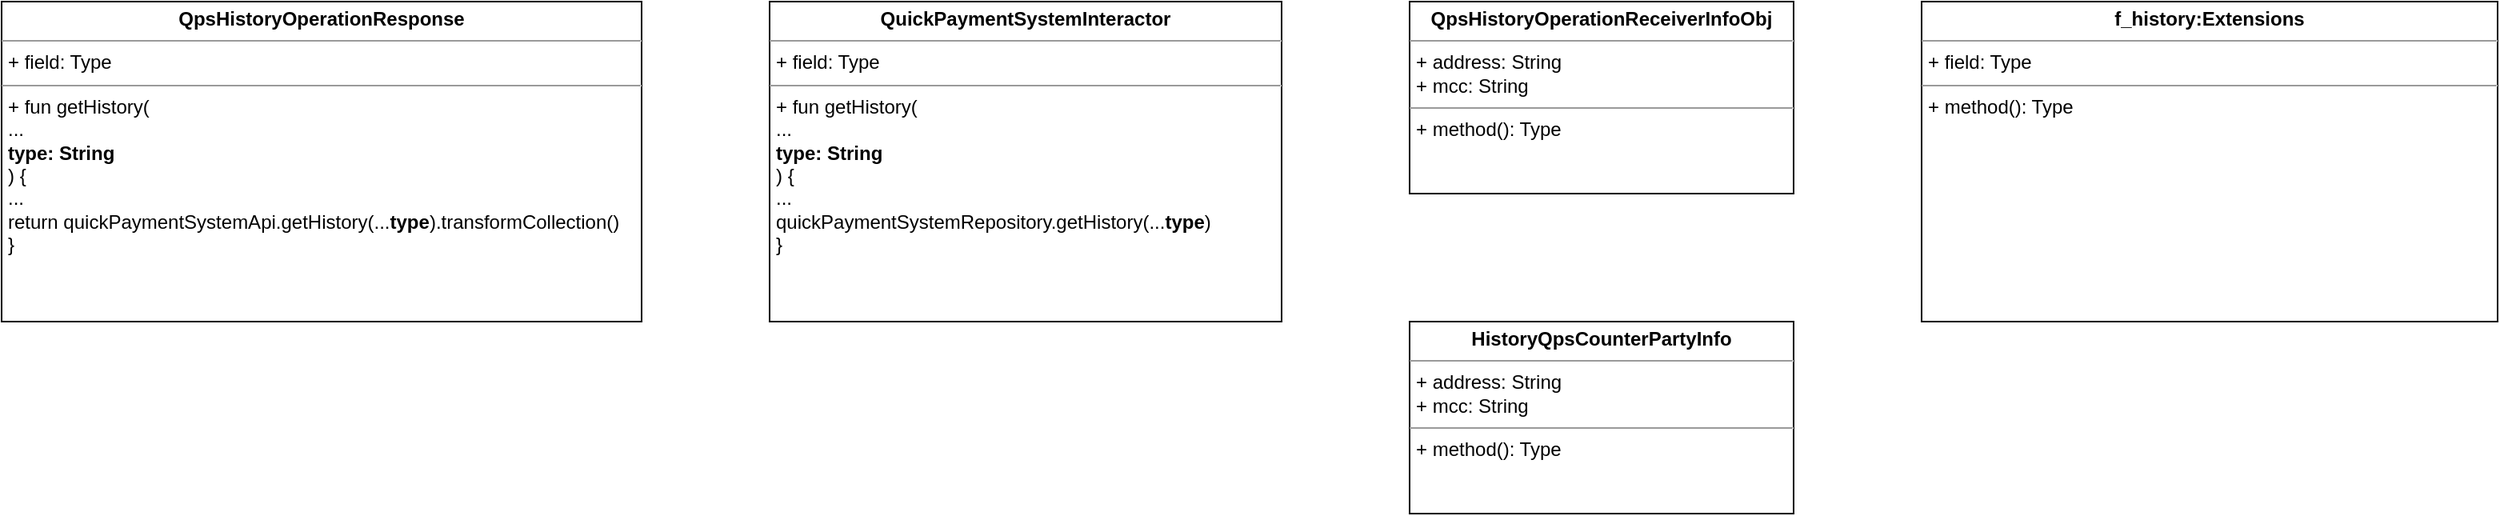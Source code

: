 <mxfile version="16.2.6" type="github">
  <diagram id="GAHAo4grmHkLb-Jh6NlL" name="Page-1">
    <mxGraphModel dx="1185" dy="608" grid="1" gridSize="10" guides="1" tooltips="1" connect="1" arrows="1" fold="1" page="1" pageScale="1" pageWidth="850" pageHeight="1100" math="0" shadow="0">
      <root>
        <mxCell id="0" />
        <mxCell id="1" parent="0" />
        <mxCell id="aZ0t3fHpENvqRnif-zxp-1" value="&lt;p style=&quot;margin: 0px ; margin-top: 4px ; text-align: center&quot;&gt;&lt;b&gt;QpsHistoryOperationResponse&lt;/b&gt;&lt;/p&gt;&lt;hr size=&quot;1&quot;&gt;&lt;p style=&quot;margin: 0px ; margin-left: 4px&quot;&gt;+ field: Type&lt;/p&gt;&lt;hr size=&quot;1&quot;&gt;&lt;p style=&quot;margin: 0px ; margin-left: 4px&quot;&gt;+ fun getHistory(&lt;/p&gt;&lt;p style=&quot;margin: 0px ; margin-left: 4px&quot;&gt;...&lt;/p&gt;&lt;p style=&quot;margin: 0px ; margin-left: 4px&quot;&gt;&lt;b&gt;type: String&lt;/b&gt;&lt;br&gt;&lt;/p&gt;&lt;p style=&quot;margin: 0px ; margin-left: 4px&quot;&gt;) {&lt;/p&gt;&lt;p style=&quot;margin: 0px ; margin-left: 4px&quot;&gt;...&lt;/p&gt;&lt;p style=&quot;margin: 0px ; margin-left: 4px&quot;&gt;return quickPaymentSystemApi.getHistory(...&lt;b&gt;type&lt;/b&gt;).transformCollection()&lt;br&gt;&lt;/p&gt;&lt;p style=&quot;margin: 0px ; margin-left: 4px&quot;&gt;}&lt;br&gt;&lt;/p&gt;" style="verticalAlign=top;align=left;overflow=fill;fontSize=12;fontFamily=Helvetica;html=1;" vertex="1" parent="1">
          <mxGeometry x="40" y="40" width="400" height="200" as="geometry" />
        </mxCell>
        <mxCell id="aZ0t3fHpENvqRnif-zxp-2" value="&lt;p style=&quot;margin: 0px ; margin-top: 4px ; text-align: center&quot;&gt;&lt;b&gt;QuickPaymentSystemInteractor&lt;/b&gt;&lt;/p&gt;&lt;hr size=&quot;1&quot;&gt;&lt;p style=&quot;margin: 0px ; margin-left: 4px&quot;&gt;+ field: Type&lt;/p&gt;&lt;hr size=&quot;1&quot;&gt;&lt;p style=&quot;margin: 0px ; margin-left: 4px&quot;&gt;+ fun getHistory(&lt;/p&gt;&lt;p style=&quot;margin: 0px ; margin-left: 4px&quot;&gt;...&lt;/p&gt;&lt;p style=&quot;margin: 0px ; margin-left: 4px&quot;&gt;&lt;b&gt;type: String&lt;/b&gt;&lt;br&gt;&lt;/p&gt;&lt;p style=&quot;margin: 0px ; margin-left: 4px&quot;&gt;) {&lt;/p&gt;&lt;p style=&quot;margin: 0px ; margin-left: 4px&quot;&gt;...&lt;/p&gt;&lt;p style=&quot;margin: 0px ; margin-left: 4px&quot;&gt;quickPaymentSystemRepository.getHistory(...&lt;b&gt;type&lt;/b&gt;)&lt;br&gt;&lt;/p&gt;&lt;p style=&quot;margin: 0px ; margin-left: 4px&quot;&gt;}&lt;br&gt;&lt;/p&gt;" style="verticalAlign=top;align=left;overflow=fill;fontSize=12;fontFamily=Helvetica;html=1;" vertex="1" parent="1">
          <mxGeometry x="520" y="40" width="320" height="200" as="geometry" />
        </mxCell>
        <mxCell id="aZ0t3fHpENvqRnif-zxp-3" value="&lt;p style=&quot;margin: 0px ; margin-top: 4px ; text-align: center&quot;&gt;&lt;b&gt;QpsHistoryOperationReceiverInfoObj&lt;/b&gt;&lt;/p&gt;&lt;hr size=&quot;1&quot;&gt;&lt;p style=&quot;margin: 0px ; margin-left: 4px&quot;&gt;+ address: String&lt;/p&gt;&lt;p style=&quot;margin: 0px ; margin-left: 4px&quot;&gt;+ mcc: String&lt;/p&gt;&lt;hr size=&quot;1&quot;&gt;&lt;p style=&quot;margin: 0px ; margin-left: 4px&quot;&gt;+ method(): Type&lt;/p&gt;" style="verticalAlign=top;align=left;overflow=fill;fontSize=12;fontFamily=Helvetica;html=1;" vertex="1" parent="1">
          <mxGeometry x="920" y="40" width="240" height="120" as="geometry" />
        </mxCell>
        <mxCell id="aZ0t3fHpENvqRnif-zxp-4" value="&lt;p style=&quot;margin: 0px ; margin-top: 4px ; text-align: center&quot;&gt;&lt;b&gt;HistoryQpsCounterPartyInfo&lt;/b&gt;&lt;/p&gt;&lt;hr size=&quot;1&quot;&gt;&lt;p style=&quot;margin: 0px ; margin-left: 4px&quot;&gt;+ address: String&lt;br&gt;+ mcc: String&lt;/p&gt;&lt;hr size=&quot;1&quot;&gt;&lt;p style=&quot;margin: 0px ; margin-left: 4px&quot;&gt;+ method(): Type&lt;/p&gt;" style="verticalAlign=top;align=left;overflow=fill;fontSize=12;fontFamily=Helvetica;html=1;" vertex="1" parent="1">
          <mxGeometry x="920" y="240" width="240" height="120" as="geometry" />
        </mxCell>
        <mxCell id="aZ0t3fHpENvqRnif-zxp-5" value="&lt;p style=&quot;margin: 0px ; margin-top: 4px ; text-align: center&quot;&gt;&lt;b&gt;f_history:Extensions&lt;/b&gt;&lt;/p&gt;&lt;hr size=&quot;1&quot;&gt;&lt;p style=&quot;margin: 0px ; margin-left: 4px&quot;&gt;+ field: Type&lt;/p&gt;&lt;hr size=&quot;1&quot;&gt;&lt;p style=&quot;margin: 0px ; margin-left: 4px&quot;&gt;+ method(): Type&lt;/p&gt;" style="verticalAlign=top;align=left;overflow=fill;fontSize=12;fontFamily=Helvetica;html=1;" vertex="1" parent="1">
          <mxGeometry x="1240" y="40" width="360" height="200" as="geometry" />
        </mxCell>
      </root>
    </mxGraphModel>
  </diagram>
</mxfile>
